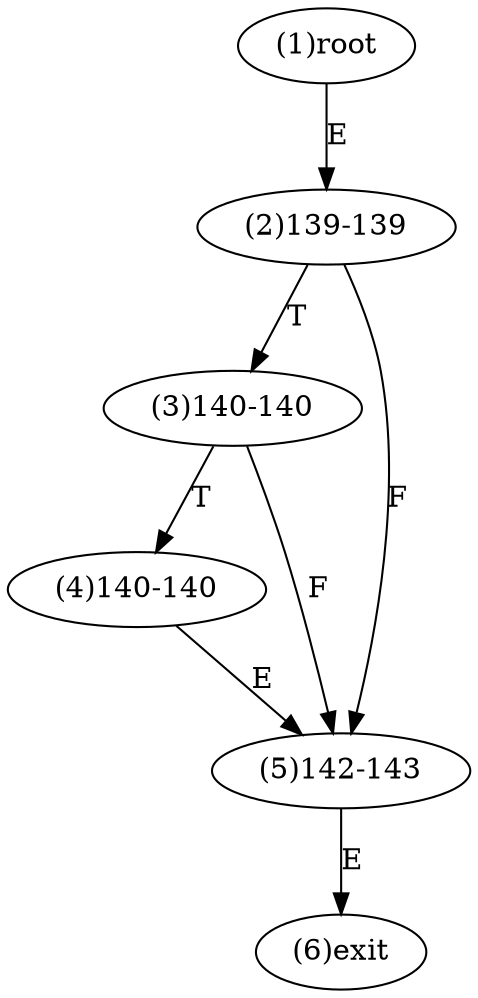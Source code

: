digraph "" { 
1[ label="(1)root"];
2[ label="(2)139-139"];
3[ label="(3)140-140"];
4[ label="(4)140-140"];
5[ label="(5)142-143"];
6[ label="(6)exit"];
1->2[ label="E"];
2->5[ label="F"];
2->3[ label="T"];
3->5[ label="F"];
3->4[ label="T"];
4->5[ label="E"];
5->6[ label="E"];
}
